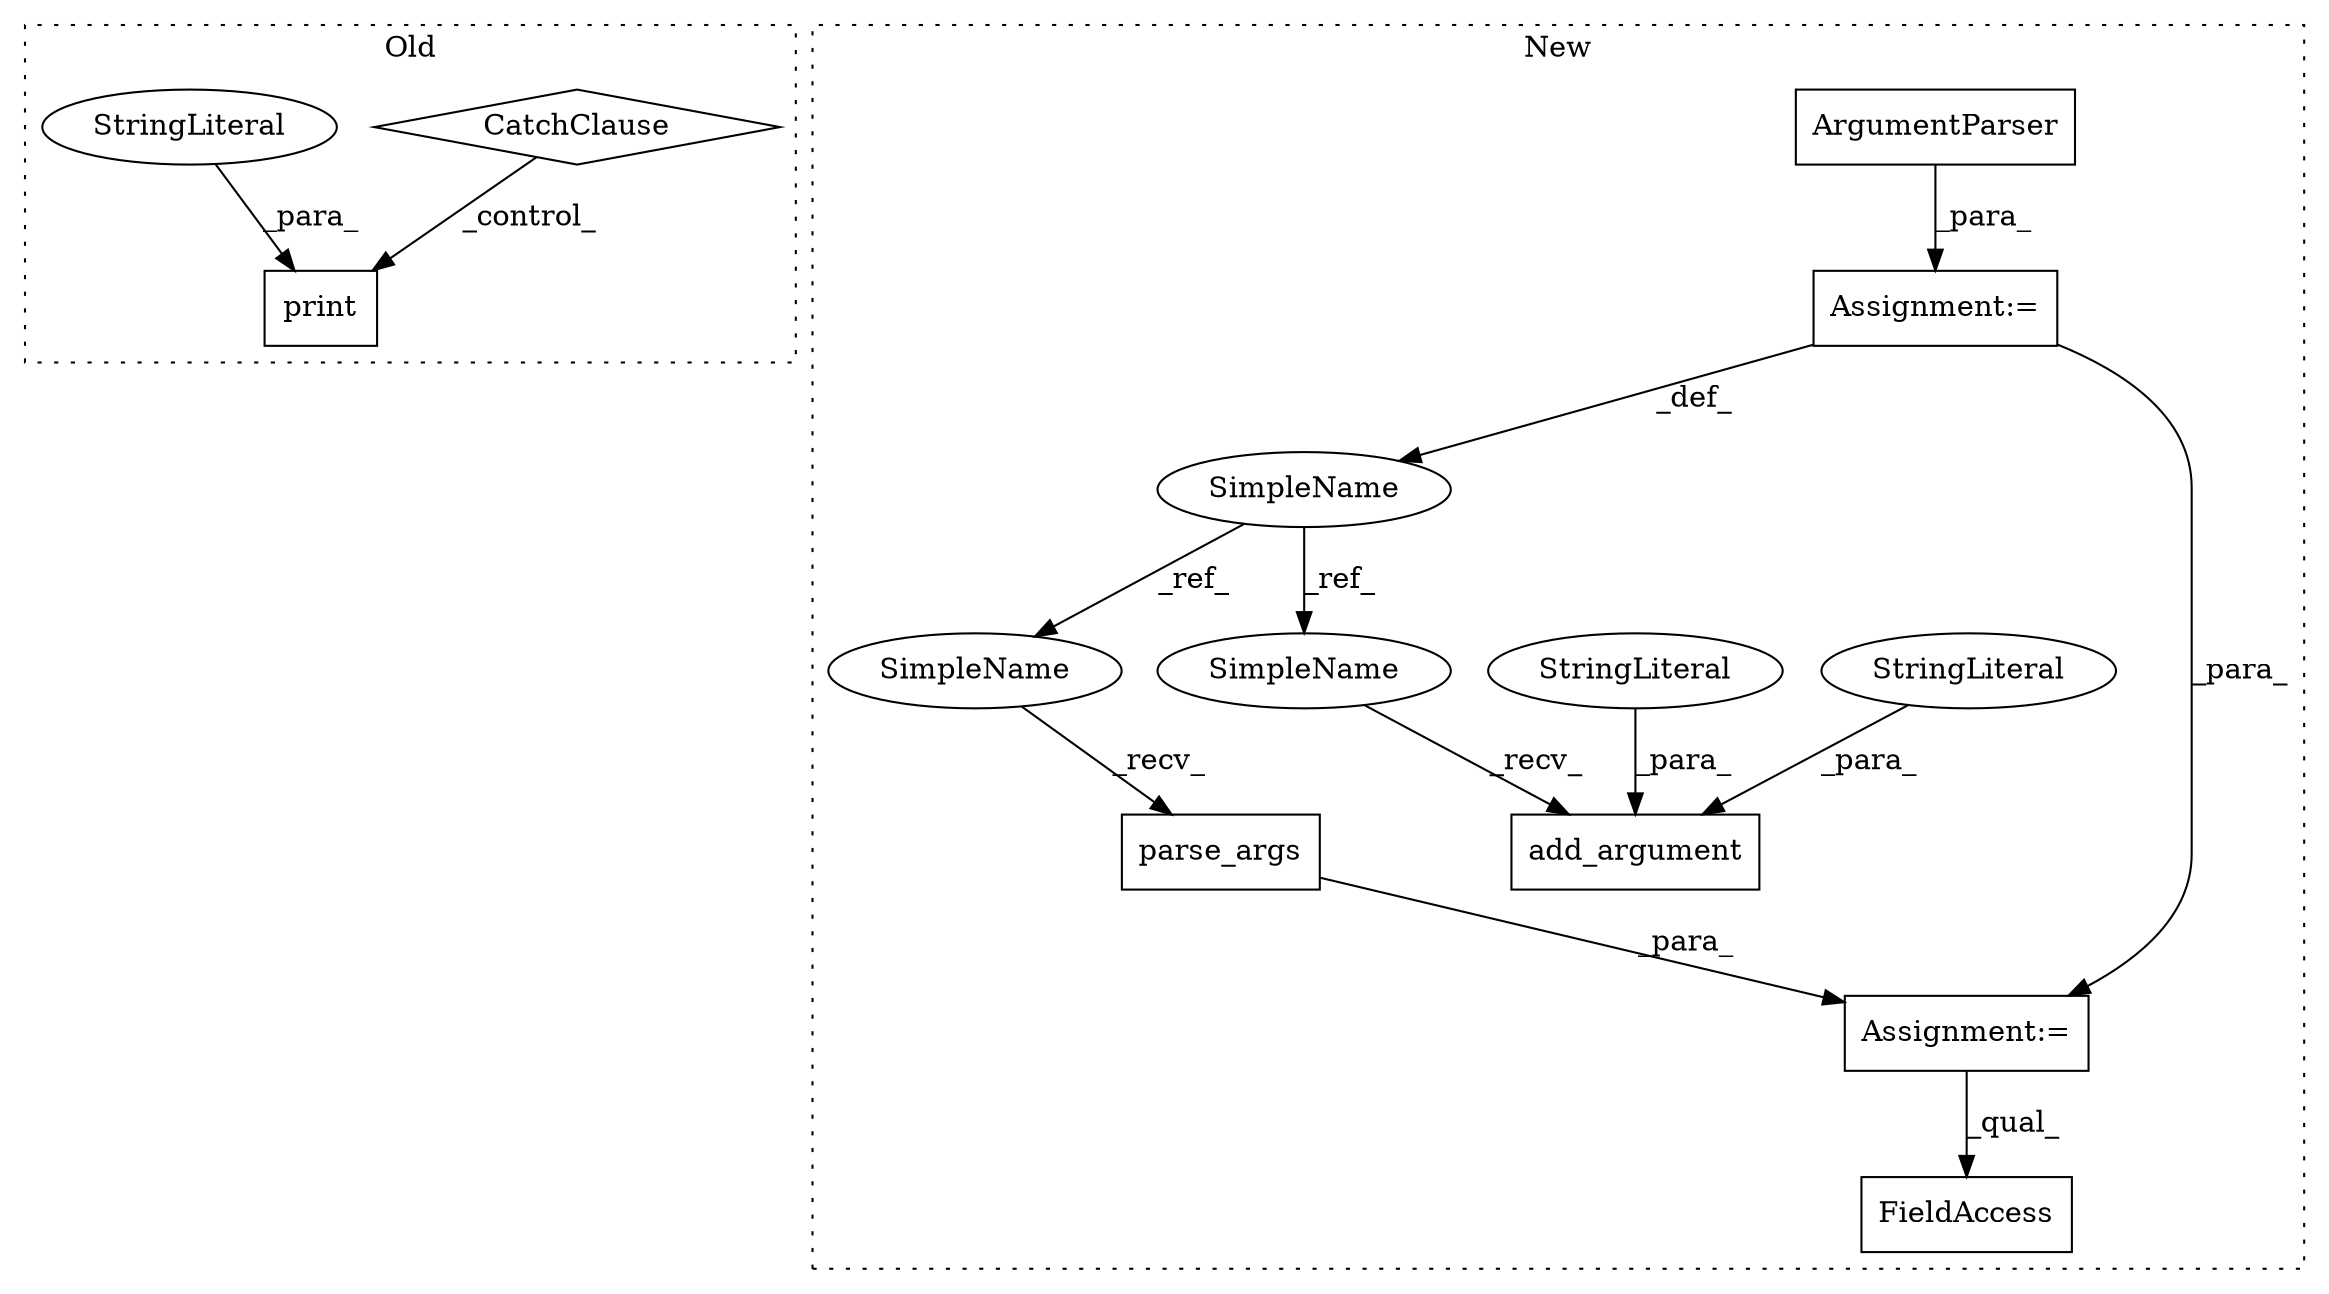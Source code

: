 digraph G {
subgraph cluster0 {
1 [label="CatchClause" a="12" s="316,356" l="11,2" shape="diamond"];
8 [label="print" a="32" s="366,384" l="6,1" shape="box"];
9 [label="StringLiteral" a="45" s="372" l="12" shape="ellipse"];
label = "Old";
style="dotted";
}
subgraph cluster1 {
2 [label="add_argument" a="32" s="259,317" l="13,1" shape="box"];
3 [label="StringLiteral" a="45" s="293" l="24" shape="ellipse"];
4 [label="StringLiteral" a="45" s="272" l="11" shape="ellipse"];
5 [label="ArgumentParser" a="32" s="230" l="16" shape="box"];
6 [label="parse_args" a="32" s="336" l="12" shape="box"];
7 [label="SimpleName" a="42" s="214" l="6" shape="ellipse"];
10 [label="FieldAccess" a="22" s="472" l="12" shape="box"];
11 [label="Assignment:=" a="7" s="220" l="1" shape="box"];
12 [label="Assignment:=" a="7" s="328" l="1" shape="box"];
13 [label="SimpleName" a="42" s="329" l="6" shape="ellipse"];
14 [label="SimpleName" a="42" s="252" l="6" shape="ellipse"];
label = "New";
style="dotted";
}
1 -> 8 [label="_control_"];
3 -> 2 [label="_para_"];
4 -> 2 [label="_para_"];
5 -> 11 [label="_para_"];
6 -> 12 [label="_para_"];
7 -> 13 [label="_ref_"];
7 -> 14 [label="_ref_"];
9 -> 8 [label="_para_"];
11 -> 7 [label="_def_"];
11 -> 12 [label="_para_"];
12 -> 10 [label="_qual_"];
13 -> 6 [label="_recv_"];
14 -> 2 [label="_recv_"];
}